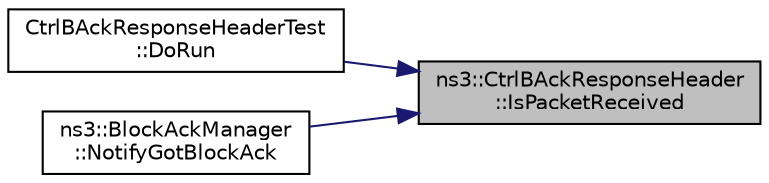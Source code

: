 digraph "ns3::CtrlBAckResponseHeader::IsPacketReceived"
{
 // LATEX_PDF_SIZE
  edge [fontname="Helvetica",fontsize="10",labelfontname="Helvetica",labelfontsize="10"];
  node [fontname="Helvetica",fontsize="10",shape=record];
  rankdir="RL";
  Node1 [label="ns3::CtrlBAckResponseHeader\l::IsPacketReceived",height=0.2,width=0.4,color="black", fillcolor="grey75", style="filled", fontcolor="black",tooltip="Check if the packet with the given sequence number was acknowledged in this BlockAck response."];
  Node1 -> Node2 [dir="back",color="midnightblue",fontsize="10",style="solid",fontname="Helvetica"];
  Node2 [label="CtrlBAckResponseHeaderTest\l::DoRun",height=0.2,width=0.4,color="black", fillcolor="white", style="filled",URL="$class_ctrl_b_ack_response_header_test.html#a19cf1ac31281254d487041e4c5dcdc50",tooltip="Implementation to actually run this TestCase."];
  Node1 -> Node3 [dir="back",color="midnightblue",fontsize="10",style="solid",fontname="Helvetica"];
  Node3 [label="ns3::BlockAckManager\l::NotifyGotBlockAck",height=0.2,width=0.4,color="black", fillcolor="white", style="filled",URL="$classns3_1_1_block_ack_manager.html#a9b8a46d72c771c2c1d79588f98259012",tooltip=" "];
}
